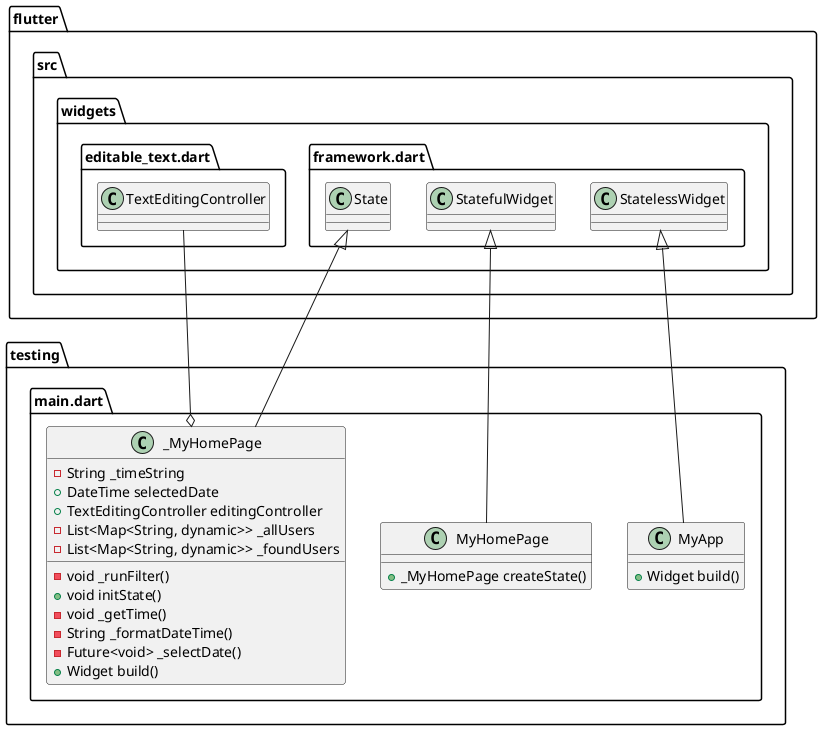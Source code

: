 @startuml
set namespaceSeparator ::

class "testing::main.dart::MyApp" {
  +Widget build()
}

"flutter::src::widgets::framework.dart::StatelessWidget" <|-- "testing::main.dart::MyApp"

class "testing::main.dart::MyHomePage" {
  +_MyHomePage createState()
}

"flutter::src::widgets::framework.dart::StatefulWidget" <|-- "testing::main.dart::MyHomePage"

class "testing::main.dart::_MyHomePage" {
  -String _timeString
  +DateTime selectedDate
  +TextEditingController editingController
  -List<Map<String, dynamic>> _allUsers
  -List<Map<String, dynamic>> _foundUsers
  -void _runFilter()
  +void initState()
  -void _getTime()
  -String _formatDateTime()
  -Future<void> _selectDate()
  +Widget build()
}

"testing::main.dart::_MyHomePage" o-- "flutter::src::widgets::editable_text.dart::TextEditingController"
"flutter::src::widgets::framework.dart::State" <|-- "testing::main.dart::_MyHomePage"


@enduml